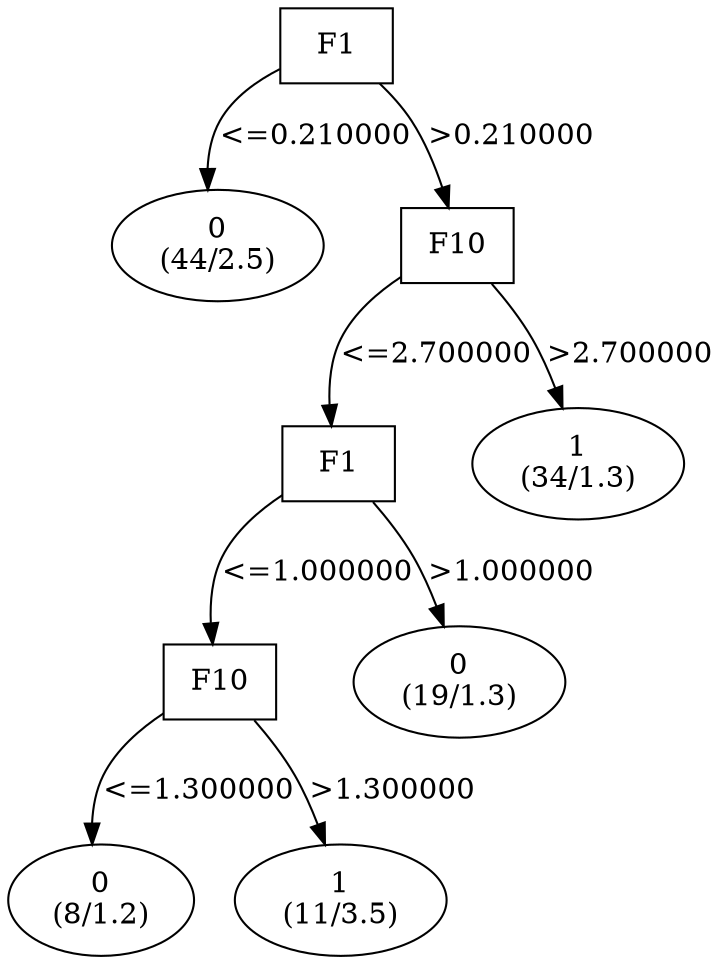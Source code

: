 digraph YaDT {
n0 [ shape=box, label="F1\n"]
n0 -> n1 [label="<=0.210000"]
n1 [ shape=ellipse, label="0\n(44/2.5)"]
n0 -> n2 [label=">0.210000"]
n2 [ shape=box, label="F10\n"]
n2 -> n3 [label="<=2.700000"]
n3 [ shape=box, label="F1\n"]
n3 -> n4 [label="<=1.000000"]
n4 [ shape=box, label="F10\n"]
n4 -> n5 [label="<=1.300000"]
n5 [ shape=ellipse, label="0\n(8/1.2)"]
n4 -> n6 [label=">1.300000"]
n6 [ shape=ellipse, label="1\n(11/3.5)"]
n3 -> n8 [label=">1.000000"]
n8 [ shape=ellipse, label="0\n(19/1.3)"]
n2 -> n10 [label=">2.700000"]
n10 [ shape=ellipse, label="1\n(34/1.3)"]
}
